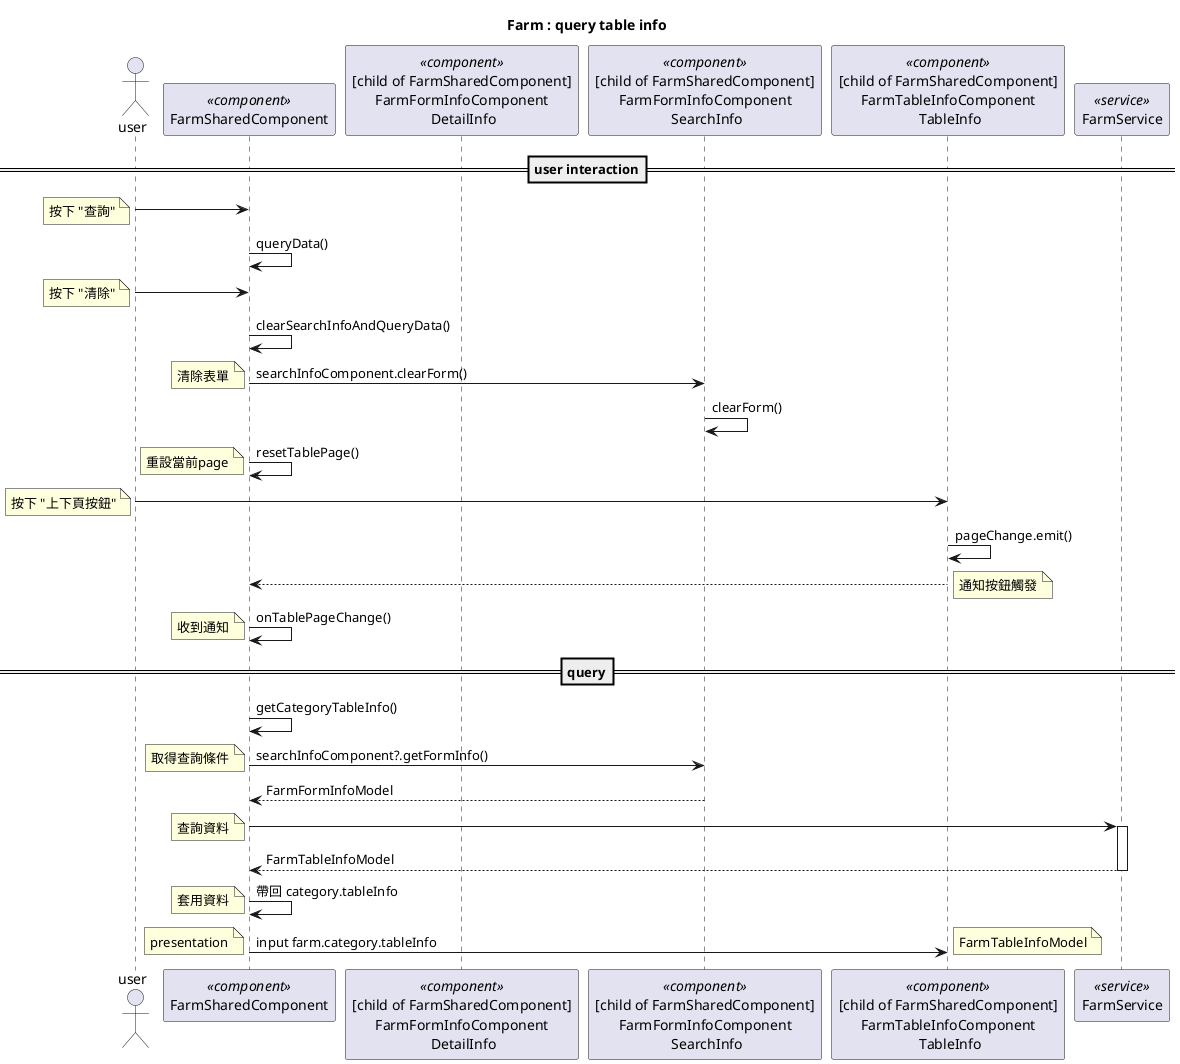 @startuml
Title Farm : query table info

actor user
participant "FarmSharedComponent" as main << component >>
participant "[child of FarmSharedComponent]\nFarmFormInfoComponent\n DetailInfo" as detailInfo << component >>
participant "[child of FarmSharedComponent]\nFarmFormInfoComponent\n SearchInfo" as searchInfo << component >>
participant "[child of FarmSharedComponent]\nFarmTableInfoComponent\n TableInfo" as tableInfo << component >>
participant "FarmService" as farmService << service >>

==user interaction==
user -> main
note left: 按下 "查詢"
main -> main: queryData()

user -> main
note left: 按下 "清除"
main -> main: clearSearchInfoAndQueryData()
main -> searchInfo: searchInfoComponent.clearForm()
note left: 清除表單
searchInfo -> searchInfo: clearForm()
main -> main: resetTablePage()
note left: 重設當前page

user -> tableInfo
note left: 按下 "上下頁按鈕"
tableInfo -> tableInfo: pageChange.emit()
tableInfo --> main
note right: 通知按鈕觸發
main -> main: onTablePageChange()
note left: 收到通知

==query==
main -> main: getCategoryTableInfo()
main -> searchInfo: searchInfoComponent?.getFormInfo()
note left: 取得查詢條件
return FarmFormInfoModel

main -> farmService
note left: 查詢資料
activate farmService
return FarmTableInfoModel

main -> main: 帶回 category.tableInfo
note left: 套用資料

main -> tableInfo: input farm.category.tableInfo
note right: FarmTableInfoModel
note left: presentation

@enduml